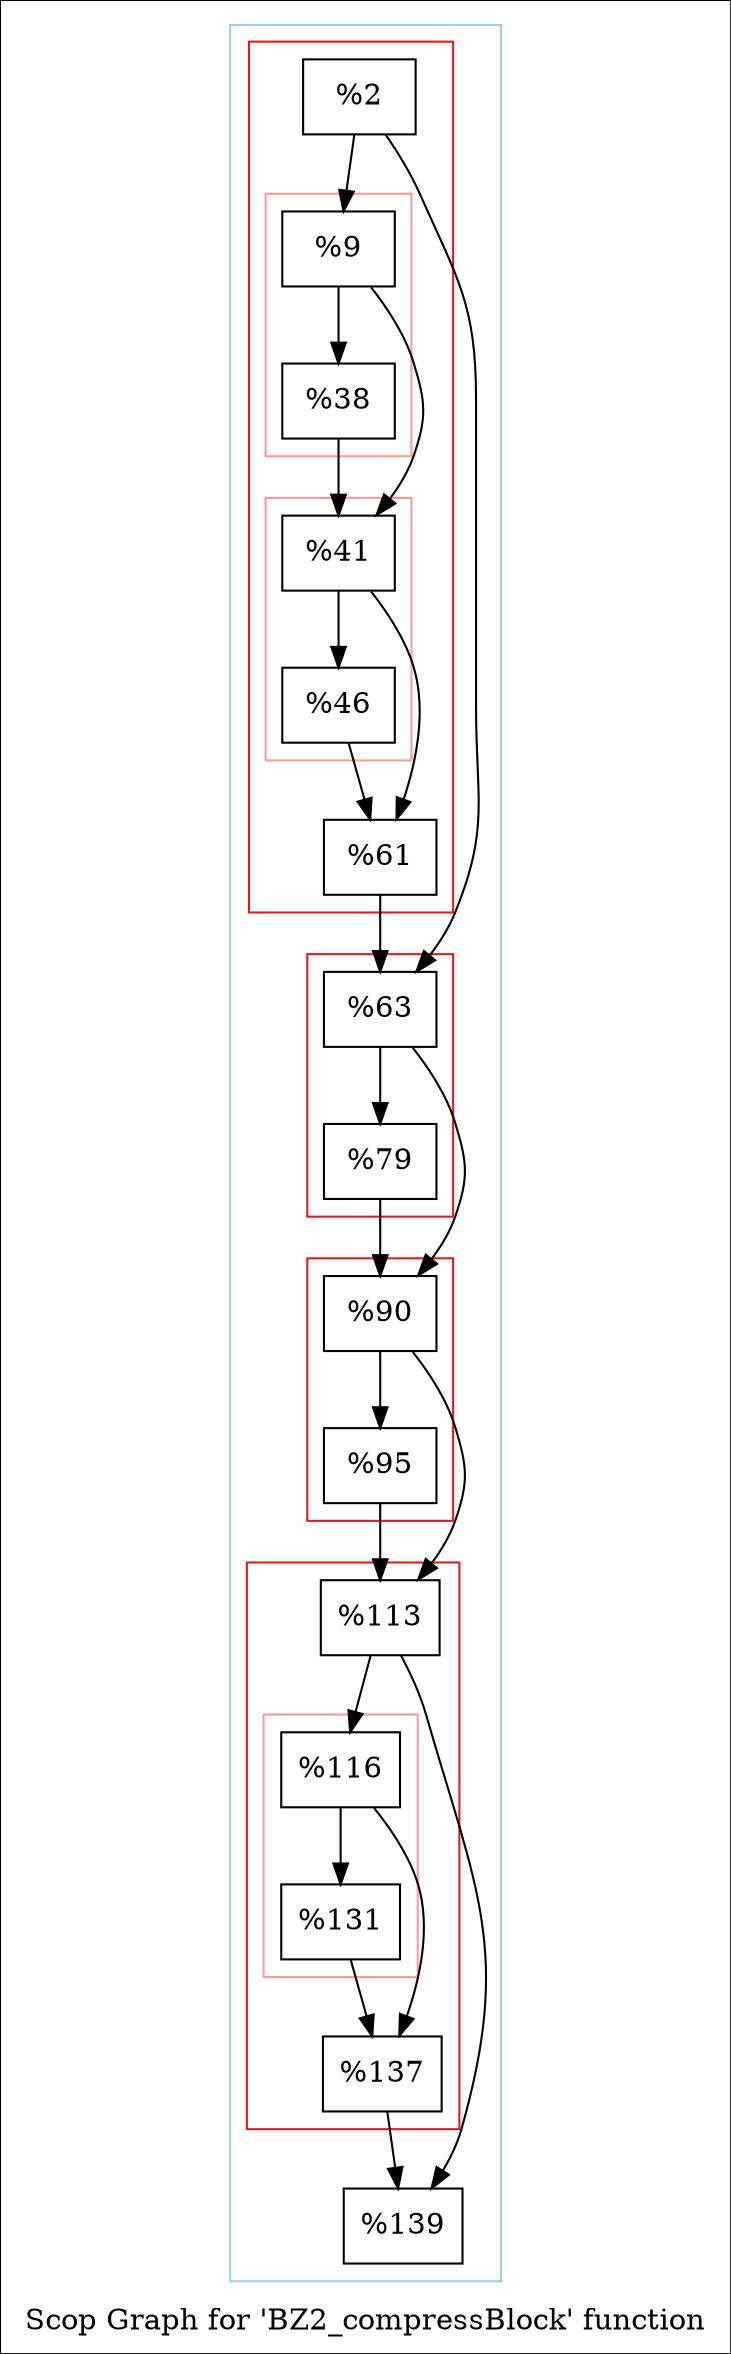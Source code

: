 digraph "Scop Graph for 'BZ2_compressBlock' function" {
	label="Scop Graph for 'BZ2_compressBlock' function";

	Node0x18ed710 [shape=record,label="{%2}"];
	Node0x18ed710 -> Node0x15fd970;
	Node0x18ed710 -> Node0x16c01b0;
	Node0x15fd970 [shape=record,label="{%9}"];
	Node0x15fd970 -> Node0x1802730;
	Node0x15fd970 -> Node0x17df3a0;
	Node0x1802730 [shape=record,label="{%38}"];
	Node0x1802730 -> Node0x17df3a0;
	Node0x17df3a0 [shape=record,label="{%41}"];
	Node0x17df3a0 -> Node0x18347a0;
	Node0x17df3a0 -> Node0x1845700;
	Node0x18347a0 [shape=record,label="{%46}"];
	Node0x18347a0 -> Node0x1845700;
	Node0x1845700 [shape=record,label="{%61}"];
	Node0x1845700 -> Node0x16c01b0;
	Node0x16c01b0 [shape=record,label="{%63}"];
	Node0x16c01b0 -> Node0x15b7d50;
	Node0x16c01b0 -> Node0x16abbe0;
	Node0x15b7d50 [shape=record,label="{%79}"];
	Node0x15b7d50 -> Node0x16abbe0;
	Node0x16abbe0 [shape=record,label="{%90}"];
	Node0x16abbe0 -> Node0x18d3fc0;
	Node0x16abbe0 -> Node0x1848f10;
	Node0x18d3fc0 [shape=record,label="{%95}"];
	Node0x18d3fc0 -> Node0x1848f10;
	Node0x1848f10 [shape=record,label="{%113}"];
	Node0x1848f10 -> Node0x15fbf10;
	Node0x1848f10 -> Node0x15f64f0;
	Node0x15fbf10 [shape=record,label="{%116}"];
	Node0x15fbf10 -> Node0x15a1cb0;
	Node0x15fbf10 -> Node0x18cac20;
	Node0x15a1cb0 [shape=record,label="{%131}"];
	Node0x15a1cb0 -> Node0x18cac20;
	Node0x18cac20 [shape=record,label="{%137}"];
	Node0x18cac20 -> Node0x15f64f0;
	Node0x15f64f0 [shape=record,label="{%139}"];
	colorscheme = "paired12"
        subgraph cluster_0x155dfa0 {
          label = "";
          style = solid;
          color = 1
          subgraph cluster_0x19015d0 {
            label = "";
            style = solid;
            color = 6
            subgraph cluster_0x18d1130 {
              label = "";
              style = solid;
              color = 5
              Node0x15fd970;
              Node0x1802730;
            }
            subgraph cluster_0x1902470 {
              label = "";
              style = solid;
              color = 5
              Node0x17df3a0;
              Node0x18347a0;
            }
            Node0x18ed710;
            Node0x1845700;
          }
          subgraph cluster_0x15831c0 {
            label = "";
            style = solid;
            color = 6
            Node0x16c01b0;
            Node0x15b7d50;
          }
          subgraph cluster_0x1928260 {
            label = "";
            style = solid;
            color = 6
            Node0x16abbe0;
            Node0x18d3fc0;
          }
          subgraph cluster_0x155de20 {
            label = "";
            style = solid;
            color = 6
            subgraph cluster_0x18d11b0 {
              label = "";
              style = solid;
              color = 5
              Node0x15fbf10;
              Node0x15a1cb0;
            }
            Node0x1848f10;
            Node0x18cac20;
          }
          Node0x15f64f0;
        }
}
